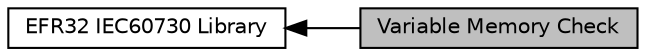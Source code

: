 digraph "Variable Memory Check"
{
  edge [fontname="Helvetica",fontsize="10",labelfontname="Helvetica",labelfontsize="10"];
  node [fontname="Helvetica",fontsize="10",shape=box];
  rankdir=LR;
  Node2 [label="EFR32 IEC60730 Library",height=0.2,width=0.4,color="black", fillcolor="white", style="filled",URL="$group__efr32__iec60730.html",tooltip="EFR32 IEC60730 Library."];
  Node1 [label="Variable Memory Check",height=0.2,width=0.4,color="black", fillcolor="grey75", style="filled", fontcolor="black",tooltip="Verifies RAM is working correctly."];
  Node2->Node1 [shape=plaintext, dir="back", style="solid"];
}
